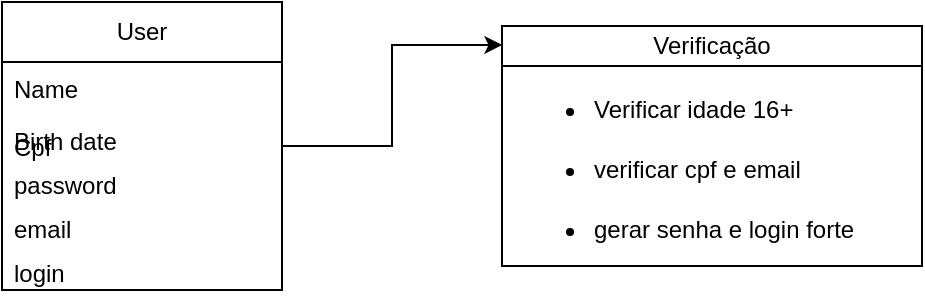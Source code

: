 <mxfile version="21.3.3" type="github">
  <diagram id="C5RBs43oDa-KdzZeNtuy" name="Page-1">
    <mxGraphModel dx="1049" dy="566" grid="1" gridSize="10" guides="1" tooltips="1" connect="1" arrows="1" fold="1" page="1" pageScale="1" pageWidth="827" pageHeight="1169" math="0" shadow="0">
      <root>
        <mxCell id="WIyWlLk6GJQsqaUBKTNV-0" />
        <mxCell id="WIyWlLk6GJQsqaUBKTNV-1" parent="WIyWlLk6GJQsqaUBKTNV-0" />
        <mxCell id="cr3gnMU9fj9Fgei_qF64-16" style="edgeStyle=orthogonalEdgeStyle;rounded=0;orthogonalLoop=1;jettySize=auto;html=1;entryX=0.001;entryY=0.079;entryDx=0;entryDy=0;entryPerimeter=0;" edge="1" parent="WIyWlLk6GJQsqaUBKTNV-1" source="cr3gnMU9fj9Fgei_qF64-5" target="cr3gnMU9fj9Fgei_qF64-21">
          <mxGeometry relative="1" as="geometry">
            <mxPoint x="370.22" y="138.73" as="targetPoint" />
          </mxGeometry>
        </mxCell>
        <mxCell id="cr3gnMU9fj9Fgei_qF64-5" value="User" style="swimlane;fontStyle=0;childLayout=stackLayout;horizontal=1;startSize=30;horizontalStack=0;resizeParent=1;resizeParentMax=0;resizeLast=0;collapsible=1;marginBottom=0;whiteSpace=wrap;html=1;" vertex="1" parent="WIyWlLk6GJQsqaUBKTNV-1">
          <mxGeometry x="120" y="67" width="140" height="144" as="geometry" />
        </mxCell>
        <mxCell id="zkfFHV4jXpPFQw0GAbJ--1" value="Name" style="text;align=left;verticalAlign=top;spacingLeft=4;spacingRight=4;overflow=hidden;rotatable=0;points=[[0,0.5],[1,0.5]];portConstraint=eastwest;" parent="cr3gnMU9fj9Fgei_qF64-5" vertex="1">
          <mxGeometry y="30" width="140" height="26" as="geometry" />
        </mxCell>
        <mxCell id="zkfFHV4jXpPFQw0GAbJ--3" value="Birth date" style="text;align=left;verticalAlign=top;spacingLeft=4;spacingRight=4;overflow=hidden;rotatable=0;points=[[0,0.5],[1,0.5]];portConstraint=eastwest;rounded=0;shadow=0;html=0;" parent="cr3gnMU9fj9Fgei_qF64-5" vertex="1">
          <mxGeometry y="56" width="140" height="22" as="geometry" />
        </mxCell>
        <mxCell id="cr3gnMU9fj9Fgei_qF64-2" value="password" style="text;align=left;verticalAlign=top;spacingLeft=4;spacingRight=4;overflow=hidden;rotatable=0;points=[[0,0.5],[1,0.5]];portConstraint=eastwest;rounded=0;shadow=0;html=0;" vertex="1" parent="cr3gnMU9fj9Fgei_qF64-5">
          <mxGeometry y="78" width="140" height="22" as="geometry" />
        </mxCell>
        <mxCell id="cr3gnMU9fj9Fgei_qF64-3" value="email" style="text;align=left;verticalAlign=top;spacingLeft=4;spacingRight=4;overflow=hidden;rotatable=0;points=[[0,0.5],[1,0.5]];portConstraint=eastwest;rounded=0;shadow=0;html=0;" vertex="1" parent="cr3gnMU9fj9Fgei_qF64-5">
          <mxGeometry y="100" width="140" height="22" as="geometry" />
        </mxCell>
        <mxCell id="cr3gnMU9fj9Fgei_qF64-4" value="login" style="text;align=left;verticalAlign=top;spacingLeft=4;spacingRight=4;overflow=hidden;rotatable=0;points=[[0,0.5],[1,0.5]];portConstraint=eastwest;rounded=0;shadow=0;html=0;" vertex="1" parent="cr3gnMU9fj9Fgei_qF64-5">
          <mxGeometry y="122" width="140" height="22" as="geometry" />
        </mxCell>
        <mxCell id="zkfFHV4jXpPFQw0GAbJ--2" value="Cpf" style="text;align=left;verticalAlign=top;spacingLeft=4;spacingRight=4;overflow=hidden;rotatable=0;points=[[0,0.5],[1,0.5]];portConstraint=eastwest;rounded=0;shadow=0;html=0;" parent="WIyWlLk6GJQsqaUBKTNV-1" vertex="1">
          <mxGeometry x="120" y="126" width="140" height="26" as="geometry" />
        </mxCell>
        <mxCell id="cr3gnMU9fj9Fgei_qF64-21" value="Verificação" style="swimlane;fontStyle=0;childLayout=stackLayout;horizontal=1;startSize=20;horizontalStack=0;resizeParent=1;resizeParentMax=0;resizeLast=0;collapsible=1;marginBottom=0;whiteSpace=wrap;html=1;" vertex="1" parent="WIyWlLk6GJQsqaUBKTNV-1">
          <mxGeometry x="370" y="79" width="210" height="120" as="geometry" />
        </mxCell>
        <mxCell id="cr3gnMU9fj9Fgei_qF64-22" value="&lt;ul&gt;&lt;li&gt;Verificar idade 16+&lt;/li&gt;&lt;/ul&gt;" style="text;strokeColor=none;fillColor=none;align=left;verticalAlign=middle;spacingLeft=4;spacingRight=4;overflow=hidden;points=[[0,0.5],[1,0.5]];portConstraint=eastwest;rotatable=0;whiteSpace=wrap;html=1;" vertex="1" parent="cr3gnMU9fj9Fgei_qF64-21">
          <mxGeometry y="20" width="210" height="30" as="geometry" />
        </mxCell>
        <mxCell id="cr3gnMU9fj9Fgei_qF64-23" value="&lt;ul&gt;&lt;li&gt;verificar cpf e email&lt;/li&gt;&lt;/ul&gt;" style="text;strokeColor=none;fillColor=none;align=left;verticalAlign=middle;spacingLeft=4;spacingRight=4;overflow=hidden;points=[[0,0.5],[1,0.5]];portConstraint=eastwest;rotatable=0;whiteSpace=wrap;html=1;" vertex="1" parent="cr3gnMU9fj9Fgei_qF64-21">
          <mxGeometry y="50" width="210" height="30" as="geometry" />
        </mxCell>
        <mxCell id="cr3gnMU9fj9Fgei_qF64-24" value="&lt;ul&gt;&lt;li&gt;gerar senha e login forte&lt;/li&gt;&lt;/ul&gt;" style="text;strokeColor=none;fillColor=none;align=left;verticalAlign=middle;spacingLeft=4;spacingRight=4;overflow=hidden;points=[[0,0.5],[1,0.5]];portConstraint=eastwest;rotatable=0;whiteSpace=wrap;html=1;" vertex="1" parent="cr3gnMU9fj9Fgei_qF64-21">
          <mxGeometry y="80" width="210" height="40" as="geometry" />
        </mxCell>
      </root>
    </mxGraphModel>
  </diagram>
</mxfile>
